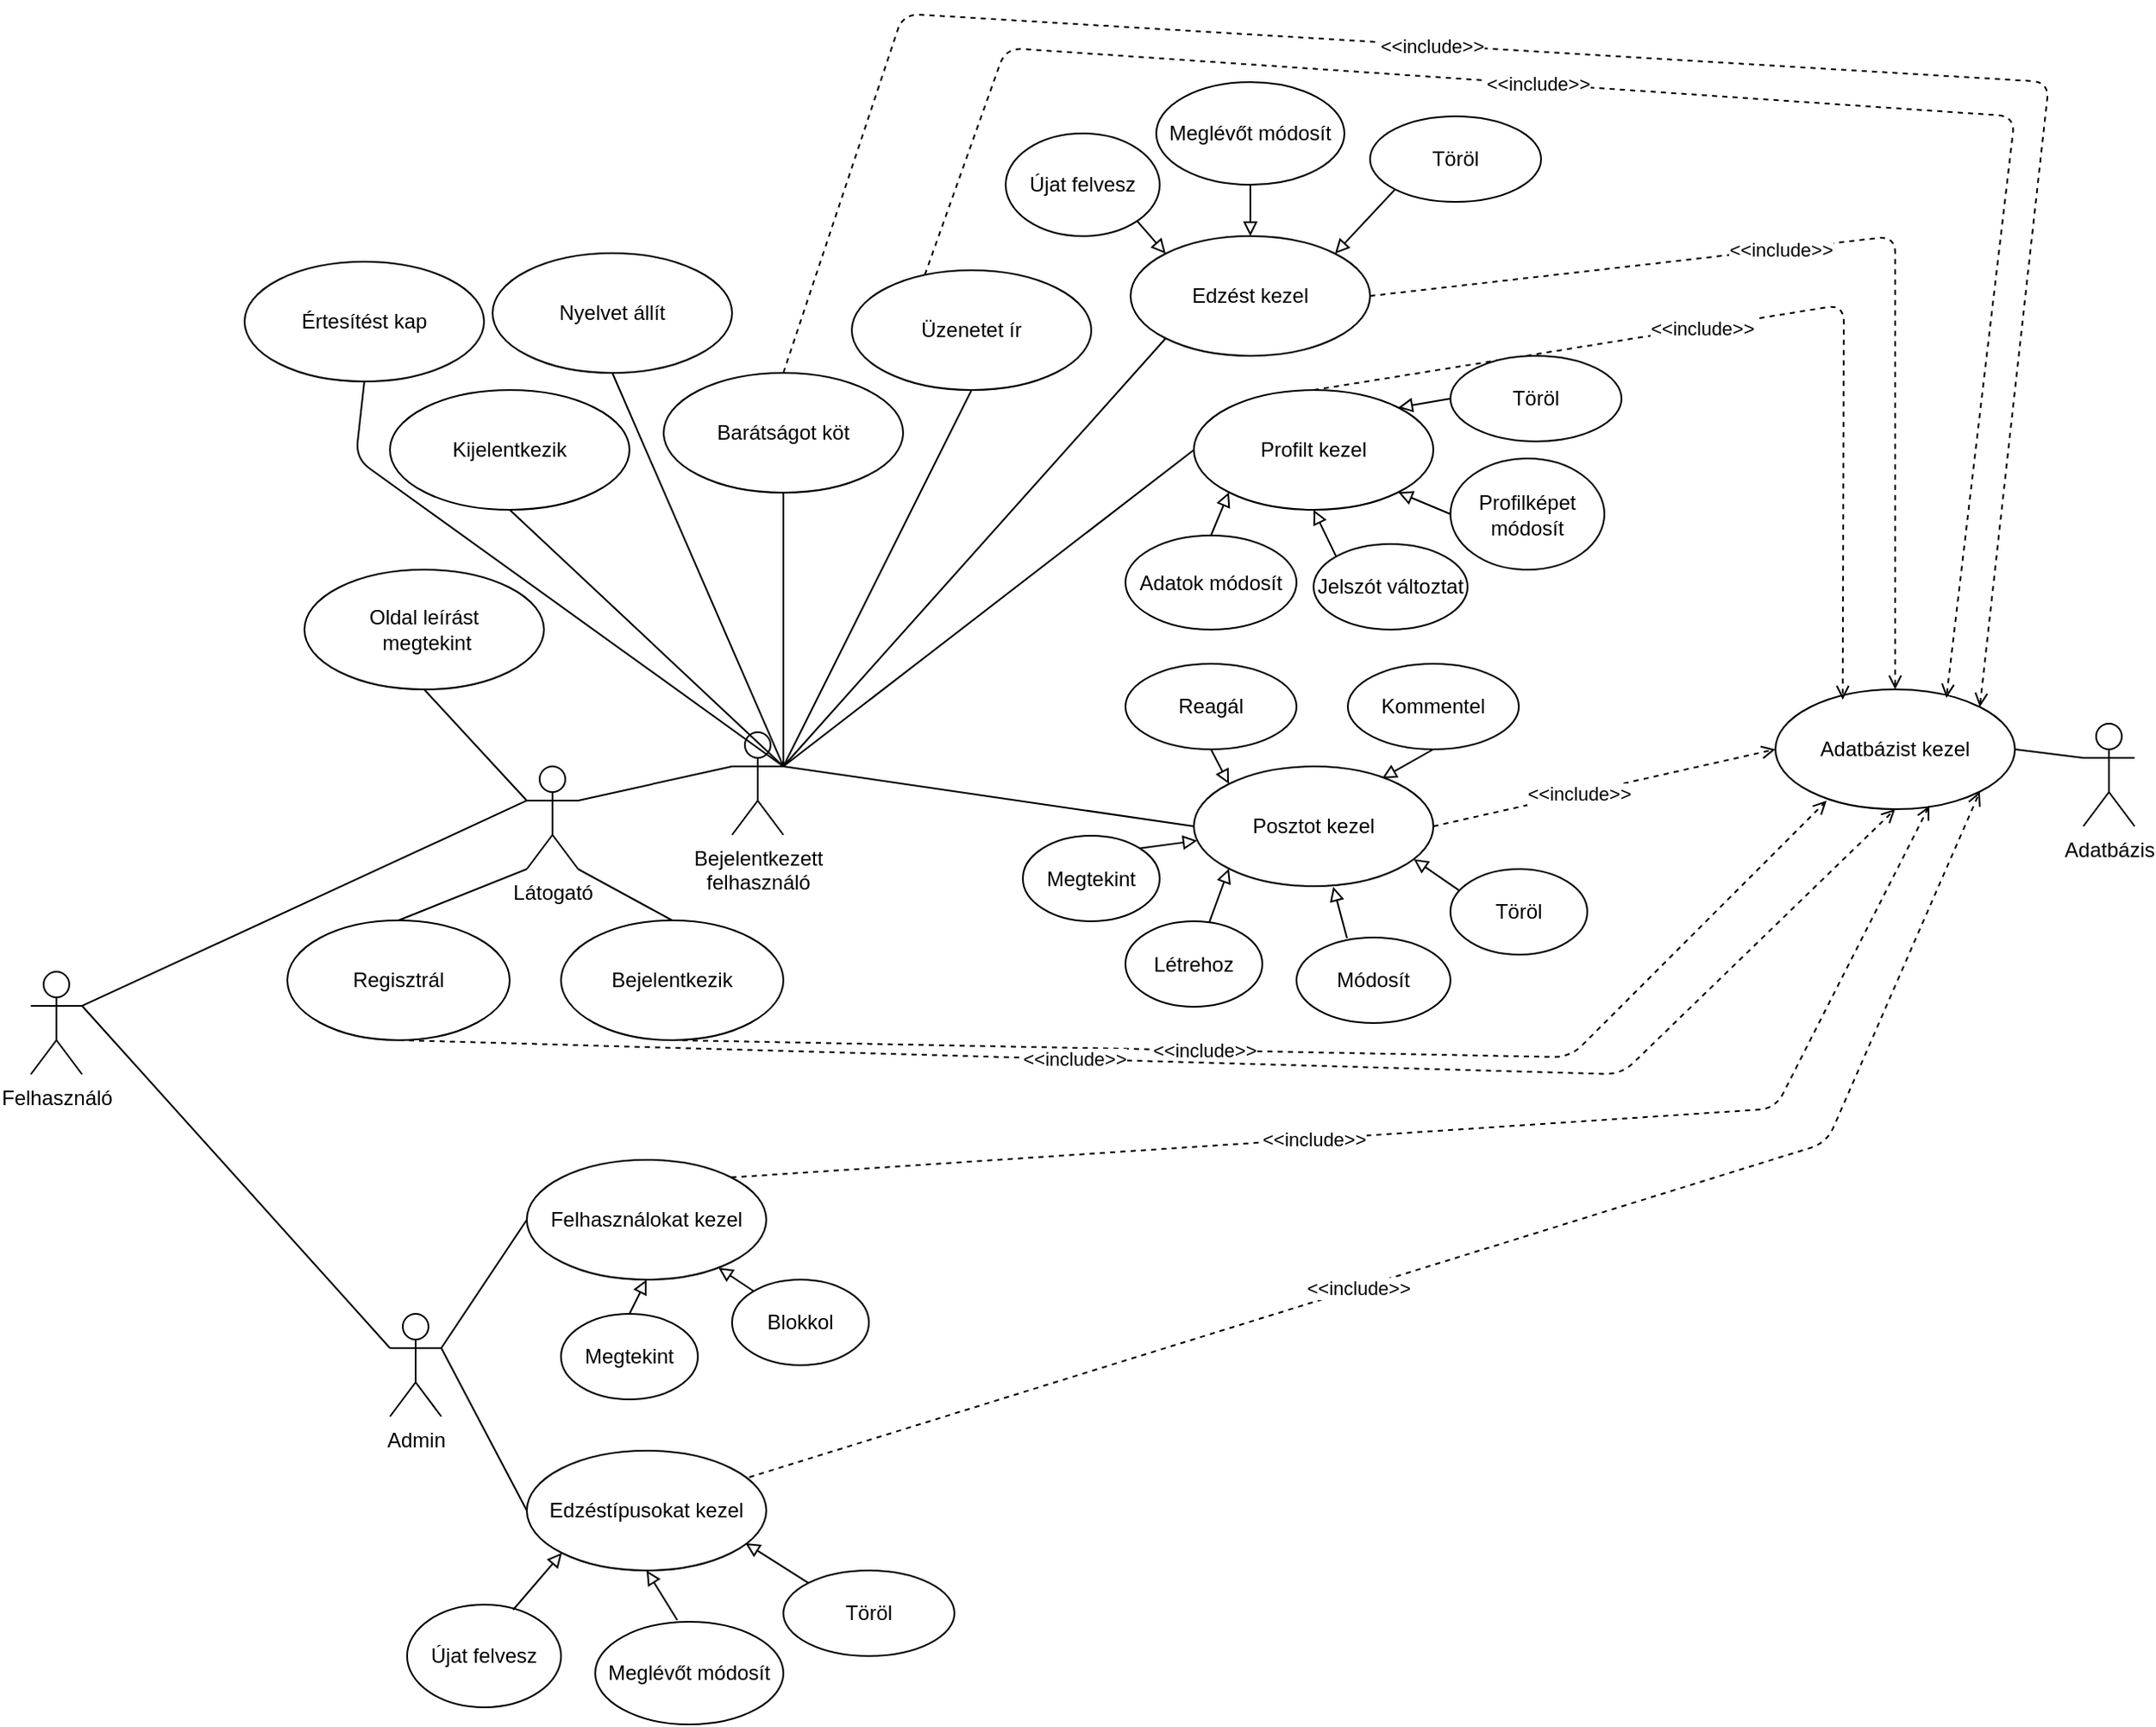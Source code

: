 <mxfile version="14.4.3" type="device"><diagram id="mBDB1I5eE6CLXhFZtIlH" name="1 oldal"><mxGraphModel dx="2387" dy="1875" grid="1" gridSize="10" guides="1" tooltips="1" connect="1" arrows="1" fold="1" page="1" pageScale="1" pageWidth="827" pageHeight="1169" math="0" shadow="0"><root><mxCell id="0"/><mxCell id="1" parent="0"/><mxCell id="7tkrSX4j8DbKuAJ6cOEl-1" value="Felhasználó" style="shape=umlActor;verticalLabelPosition=bottom;verticalAlign=top;html=1;" parent="1" vertex="1"><mxGeometry x="-300" y="380" width="30" height="60" as="geometry"/></mxCell><mxCell id="7tkrSX4j8DbKuAJ6cOEl-2" value="Adatbázis" style="shape=umlActor;verticalLabelPosition=bottom;verticalAlign=top;html=1;" parent="1" vertex="1"><mxGeometry x="900" y="235" width="30" height="60" as="geometry"/></mxCell><mxCell id="7tkrSX4j8DbKuAJ6cOEl-3" value="Adatbázist kezel" style="ellipse;whiteSpace=wrap;html=1;" parent="1" vertex="1"><mxGeometry x="720" y="215" width="140" height="70" as="geometry"/></mxCell><mxCell id="7tkrSX4j8DbKuAJ6cOEl-5" value="" style="endArrow=none;html=1;entryX=0;entryY=0.333;entryDx=0;entryDy=0;entryPerimeter=0;exitX=1;exitY=0.5;exitDx=0;exitDy=0;" parent="1" source="7tkrSX4j8DbKuAJ6cOEl-3" target="7tkrSX4j8DbKuAJ6cOEl-2" edge="1"><mxGeometry width="50" height="50" relative="1" as="geometry"><mxPoint x="640" y="380" as="sourcePoint"/><mxPoint x="690" y="330" as="targetPoint"/></mxGeometry></mxCell><mxCell id="7tkrSX4j8DbKuAJ6cOEl-6" value="Látogató" style="shape=umlActor;verticalLabelPosition=bottom;verticalAlign=top;html=1;" parent="1" vertex="1"><mxGeometry x="-10" y="260" width="30" height="60" as="geometry"/></mxCell><mxCell id="7tkrSX4j8DbKuAJ6cOEl-7" value="" style="endArrow=none;html=1;entryX=0;entryY=0.333;entryDx=0;entryDy=0;entryPerimeter=0;exitX=1;exitY=0.333;exitDx=0;exitDy=0;exitPerimeter=0;" parent="1" source="7tkrSX4j8DbKuAJ6cOEl-1" target="7tkrSX4j8DbKuAJ6cOEl-6" edge="1"><mxGeometry width="50" height="50" relative="1" as="geometry"><mxPoint x="30" y="360" as="sourcePoint"/><mxPoint x="80" y="350" as="targetPoint"/></mxGeometry></mxCell><mxCell id="7tkrSX4j8DbKuAJ6cOEl-8" value="Oldal leírást&lt;br&gt;&amp;nbsp;megtekint" style="ellipse;whiteSpace=wrap;html=1;" parent="1" vertex="1"><mxGeometry x="-140" y="145" width="140" height="70" as="geometry"/></mxCell><mxCell id="7tkrSX4j8DbKuAJ6cOEl-9" value="" style="endArrow=none;html=1;exitX=0.5;exitY=1;exitDx=0;exitDy=0;entryX=0;entryY=0.333;entryDx=0;entryDy=0;entryPerimeter=0;" parent="1" source="7tkrSX4j8DbKuAJ6cOEl-8" target="7tkrSX4j8DbKuAJ6cOEl-6" edge="1"><mxGeometry width="50" height="50" relative="1" as="geometry"><mxPoint x="50" y="270" as="sourcePoint"/><mxPoint x="-40" y="260" as="targetPoint"/></mxGeometry></mxCell><mxCell id="7tkrSX4j8DbKuAJ6cOEl-10" value="Bejelentkezett&lt;br&gt;felhasználó" style="shape=umlActor;verticalLabelPosition=bottom;verticalAlign=top;html=1;" parent="1" vertex="1"><mxGeometry x="110" y="240" width="30" height="60" as="geometry"/></mxCell><mxCell id="7tkrSX4j8DbKuAJ6cOEl-14" value="" style="endArrow=none;html=1;entryX=0;entryY=0.333;entryDx=0;entryDy=0;entryPerimeter=0;exitX=1;exitY=0.333;exitDx=0;exitDy=0;exitPerimeter=0;" parent="1" source="7tkrSX4j8DbKuAJ6cOEl-6" target="7tkrSX4j8DbKuAJ6cOEl-10" edge="1"><mxGeometry width="50" height="50" relative="1" as="geometry"><mxPoint x="50" y="270" as="sourcePoint"/><mxPoint x="120" y="270" as="targetPoint"/></mxGeometry></mxCell><mxCell id="7tkrSX4j8DbKuAJ6cOEl-16" value="Regisztrál" style="ellipse;whiteSpace=wrap;html=1;" parent="1" vertex="1"><mxGeometry x="-150" y="350" width="130" height="70" as="geometry"/></mxCell><mxCell id="7tkrSX4j8DbKuAJ6cOEl-17" value="" style="endArrow=none;html=1;exitX=0.5;exitY=0;exitDx=0;exitDy=0;entryX=0;entryY=1;entryDx=0;entryDy=0;entryPerimeter=0;" parent="1" source="7tkrSX4j8DbKuAJ6cOEl-16" target="7tkrSX4j8DbKuAJ6cOEl-6" edge="1"><mxGeometry width="50" height="50" relative="1" as="geometry"><mxPoint x="30" y="540" as="sourcePoint"/><mxPoint x="90" y="530" as="targetPoint"/></mxGeometry></mxCell><mxCell id="7tkrSX4j8DbKuAJ6cOEl-18" value="Bejelentkezik" style="ellipse;whiteSpace=wrap;html=1;" parent="1" vertex="1"><mxGeometry x="10" y="350" width="130" height="70" as="geometry"/></mxCell><mxCell id="7tkrSX4j8DbKuAJ6cOEl-19" value="" style="endArrow=none;html=1;exitX=0.5;exitY=0;exitDx=0;exitDy=0;entryX=1;entryY=1;entryDx=0;entryDy=0;entryPerimeter=0;" parent="1" source="7tkrSX4j8DbKuAJ6cOEl-18" target="7tkrSX4j8DbKuAJ6cOEl-6" edge="1"><mxGeometry width="50" height="50" relative="1" as="geometry"><mxPoint x="190" y="550" as="sourcePoint"/><mxPoint x="250" y="540" as="targetPoint"/></mxGeometry></mxCell><mxCell id="7tkrSX4j8DbKuAJ6cOEl-20" value="Edzést kezel" style="ellipse;whiteSpace=wrap;html=1;" parent="1" vertex="1"><mxGeometry x="343" y="-50" width="140" height="70" as="geometry"/></mxCell><mxCell id="7tkrSX4j8DbKuAJ6cOEl-21" value="" style="endArrow=none;html=1;exitX=0;exitY=1;exitDx=0;exitDy=0;entryX=1;entryY=0.333;entryDx=0;entryDy=0;entryPerimeter=0;" parent="1" source="7tkrSX4j8DbKuAJ6cOEl-20" target="7tkrSX4j8DbKuAJ6cOEl-10" edge="1"><mxGeometry width="50" height="50" relative="1" as="geometry"><mxPoint x="364" y="560" as="sourcePoint"/><mxPoint x="424" y="550" as="targetPoint"/></mxGeometry></mxCell><mxCell id="7tkrSX4j8DbKuAJ6cOEl-22" value="Felhasználokat kezel" style="ellipse;whiteSpace=wrap;html=1;" parent="1" vertex="1"><mxGeometry x="-10" y="490" width="140" height="70" as="geometry"/></mxCell><mxCell id="7tkrSX4j8DbKuAJ6cOEl-23" value="" style="endArrow=none;html=1;entryX=1;entryY=0.333;entryDx=0;entryDy=0;entryPerimeter=0;exitX=0;exitY=0.5;exitDx=0;exitDy=0;" parent="1" source="7tkrSX4j8DbKuAJ6cOEl-22" target="_BwvCs1HqmCNrGQc0ms8-1" edge="1"><mxGeometry width="50" height="50" relative="1" as="geometry"><mxPoint x="180" y="680" as="sourcePoint"/><mxPoint x="80" y="650" as="targetPoint"/><Array as="points"/></mxGeometry></mxCell><mxCell id="7tkrSX4j8DbKuAJ6cOEl-24" value="Újat felvesz" style="ellipse;whiteSpace=wrap;html=1;" parent="1" vertex="1"><mxGeometry x="270" y="-110" width="90" height="60" as="geometry"/></mxCell><mxCell id="7tkrSX4j8DbKuAJ6cOEl-25" value="" style="endArrow=block;html=1;exitX=1;exitY=1;exitDx=0;exitDy=0;entryX=0;entryY=0;entryDx=0;entryDy=0;endFill=0;" parent="1" source="7tkrSX4j8DbKuAJ6cOEl-24" target="7tkrSX4j8DbKuAJ6cOEl-20" edge="1"><mxGeometry width="50" height="50" relative="1" as="geometry"><mxPoint x="470" y="230" as="sourcePoint"/><mxPoint x="530" y="220" as="targetPoint"/></mxGeometry></mxCell><mxCell id="7tkrSX4j8DbKuAJ6cOEl-26" value="Kijelentkezik" style="ellipse;whiteSpace=wrap;html=1;" parent="1" vertex="1"><mxGeometry x="-90" y="40" width="140" height="70" as="geometry"/></mxCell><mxCell id="7tkrSX4j8DbKuAJ6cOEl-27" value="" style="endArrow=none;html=1;exitX=0.5;exitY=1;exitDx=0;exitDy=0;entryX=1;entryY=0.333;entryDx=0;entryDy=0;entryPerimeter=0;" parent="1" source="7tkrSX4j8DbKuAJ6cOEl-26" target="7tkrSX4j8DbKuAJ6cOEl-10" edge="1"><mxGeometry width="50" height="50" relative="1" as="geometry"><mxPoint x="320" y="330" as="sourcePoint"/><mxPoint x="380" y="320" as="targetPoint"/></mxGeometry></mxCell><mxCell id="7tkrSX4j8DbKuAJ6cOEl-28" value="" style="endArrow=open;html=1;exitX=0.5;exitY=1;exitDx=0;exitDy=0;dashed=1;endFill=0;entryX=0.214;entryY=0.929;entryDx=0;entryDy=0;entryPerimeter=0;" parent="1" source="7tkrSX4j8DbKuAJ6cOEl-18" target="7tkrSX4j8DbKuAJ6cOEl-3" edge="1"><mxGeometry width="50" height="50" relative="1" as="geometry"><mxPoint x="414" y="165" as="sourcePoint"/><mxPoint x="780" y="350" as="targetPoint"/><Array as="points"><mxPoint x="600" y="430"/></Array></mxGeometry></mxCell><mxCell id="7tkrSX4j8DbKuAJ6cOEl-29" value="&amp;lt;&amp;lt;include&amp;gt;&amp;gt;" style="edgeLabel;html=1;align=center;verticalAlign=middle;resizable=0;points=[];" parent="7tkrSX4j8DbKuAJ6cOEl-28" vertex="1" connectable="0"><mxGeometry x="-0.158" relative="1" as="geometry"><mxPoint as="offset"/></mxGeometry></mxCell><mxCell id="7tkrSX4j8DbKuAJ6cOEl-30" value="" style="endArrow=open;html=1;exitX=0.5;exitY=1;exitDx=0;exitDy=0;dashed=1;endFill=0;entryX=0.5;entryY=1;entryDx=0;entryDy=0;" parent="1" source="7tkrSX4j8DbKuAJ6cOEl-16" target="7tkrSX4j8DbKuAJ6cOEl-3" edge="1"><mxGeometry width="50" height="50" relative="1" as="geometry"><mxPoint x="280" y="445" as="sourcePoint"/><mxPoint x="920" y="380" as="targetPoint"/><Array as="points"><mxPoint x="630" y="440"/></Array></mxGeometry></mxCell><mxCell id="7tkrSX4j8DbKuAJ6cOEl-31" value="&amp;lt;&amp;lt;include&amp;gt;&amp;gt;" style="edgeLabel;html=1;align=center;verticalAlign=middle;resizable=0;points=[];" parent="7tkrSX4j8DbKuAJ6cOEl-30" vertex="1" connectable="0"><mxGeometry x="-0.158" relative="1" as="geometry"><mxPoint as="offset"/></mxGeometry></mxCell><mxCell id="7tkrSX4j8DbKuAJ6cOEl-32" value="" style="endArrow=open;html=1;entryX=0.643;entryY=0.971;entryDx=0;entryDy=0;exitX=1;exitY=0;exitDx=0;exitDy=0;dashed=1;endFill=0;entryPerimeter=0;" parent="1" source="7tkrSX4j8DbKuAJ6cOEl-22" target="7tkrSX4j8DbKuAJ6cOEl-3" edge="1"><mxGeometry width="50" height="50" relative="1" as="geometry"><mxPoint x="150" y="580" as="sourcePoint"/><mxPoint x="430.503" y="429.749" as="targetPoint"/><Array as="points"><mxPoint x="720" y="460"/></Array></mxGeometry></mxCell><mxCell id="7tkrSX4j8DbKuAJ6cOEl-33" value="&amp;lt;&amp;lt;include&amp;gt;&amp;gt;" style="edgeLabel;html=1;align=center;verticalAlign=middle;resizable=0;points=[];" parent="7tkrSX4j8DbKuAJ6cOEl-32" vertex="1" connectable="0"><mxGeometry x="-0.158" relative="1" as="geometry"><mxPoint as="offset"/></mxGeometry></mxCell><mxCell id="7tkrSX4j8DbKuAJ6cOEl-34" value="Meglévőt módosít" style="ellipse;whiteSpace=wrap;html=1;" parent="1" vertex="1"><mxGeometry x="358" y="-140" width="110" height="60" as="geometry"/></mxCell><mxCell id="7tkrSX4j8DbKuAJ6cOEl-35" value="" style="endArrow=block;html=1;exitX=0.5;exitY=1;exitDx=0;exitDy=0;entryX=0.5;entryY=0;entryDx=0;entryDy=0;endFill=0;" parent="1" source="7tkrSX4j8DbKuAJ6cOEl-34" target="7tkrSX4j8DbKuAJ6cOEl-20" edge="1"><mxGeometry width="50" height="50" relative="1" as="geometry"><mxPoint x="620" y="220" as="sourcePoint"/><mxPoint x="590.503" y="150.251" as="targetPoint"/></mxGeometry></mxCell><mxCell id="7tkrSX4j8DbKuAJ6cOEl-36" value="Töröl" style="ellipse;whiteSpace=wrap;html=1;" parent="1" vertex="1"><mxGeometry x="483" y="-120" width="100" height="50" as="geometry"/></mxCell><mxCell id="7tkrSX4j8DbKuAJ6cOEl-37" value="" style="endArrow=block;html=1;exitX=0;exitY=1;exitDx=0;exitDy=0;entryX=1;entryY=0;entryDx=0;entryDy=0;endFill=0;" parent="1" source="7tkrSX4j8DbKuAJ6cOEl-36" target="7tkrSX4j8DbKuAJ6cOEl-20" edge="1"><mxGeometry width="50" height="50" relative="1" as="geometry"><mxPoint x="750" y="260" as="sourcePoint"/><mxPoint x="720.503" y="190.251" as="targetPoint"/></mxGeometry></mxCell><mxCell id="7tkrSX4j8DbKuAJ6cOEl-38" value="" style="endArrow=open;html=1;entryX=0.5;entryY=0;entryDx=0;entryDy=0;exitX=1;exitY=0.5;exitDx=0;exitDy=0;dashed=1;endFill=0;" parent="1" source="7tkrSX4j8DbKuAJ6cOEl-20" target="7tkrSX4j8DbKuAJ6cOEl-3" edge="1"><mxGeometry width="50" height="50" relative="1" as="geometry"><mxPoint x="450" y="240" as="sourcePoint"/><mxPoint x="730.503" y="89.749" as="targetPoint"/><Array as="points"><mxPoint x="790" y="-50"/></Array></mxGeometry></mxCell><mxCell id="7tkrSX4j8DbKuAJ6cOEl-39" value="&amp;lt;&amp;lt;include&amp;gt;&amp;gt;" style="edgeLabel;html=1;align=center;verticalAlign=middle;resizable=0;points=[];" parent="7tkrSX4j8DbKuAJ6cOEl-38" vertex="1" connectable="0"><mxGeometry x="-0.158" relative="1" as="geometry"><mxPoint as="offset"/></mxGeometry></mxCell><mxCell id="7tkrSX4j8DbKuAJ6cOEl-41" value="Adatok módosít" style="ellipse;whiteSpace=wrap;html=1;" parent="1" vertex="1"><mxGeometry x="340" y="125" width="100" height="55" as="geometry"/></mxCell><mxCell id="7tkrSX4j8DbKuAJ6cOEl-42" value="" style="endArrow=block;html=1;exitX=0.5;exitY=0;exitDx=0;exitDy=0;endFill=0;entryX=0;entryY=1;entryDx=0;entryDy=0;" parent="1" source="7tkrSX4j8DbKuAJ6cOEl-41" target="7tkrSX4j8DbKuAJ6cOEl-52" edge="1"><mxGeometry width="50" height="50" relative="1" as="geometry"><mxPoint x="500" y="290" as="sourcePoint"/><mxPoint x="390" y="140" as="targetPoint"/></mxGeometry></mxCell><mxCell id="7tkrSX4j8DbKuAJ6cOEl-43" value="Jelszót változtat" style="ellipse;whiteSpace=wrap;html=1;" parent="1" vertex="1"><mxGeometry x="450" y="130" width="90" height="50" as="geometry"/></mxCell><mxCell id="7tkrSX4j8DbKuAJ6cOEl-44" value="" style="endArrow=block;html=1;exitX=0;exitY=0;exitDx=0;exitDy=0;entryX=0.5;entryY=1;entryDx=0;entryDy=0;endFill=0;" parent="1" source="7tkrSX4j8DbKuAJ6cOEl-43" target="7tkrSX4j8DbKuAJ6cOEl-52" edge="1"><mxGeometry width="50" height="50" relative="1" as="geometry"><mxPoint x="650" y="280" as="sourcePoint"/><mxPoint x="620.503" y="210.251" as="targetPoint"/></mxGeometry></mxCell><mxCell id="7tkrSX4j8DbKuAJ6cOEl-45" value="Profilképet módosít" style="ellipse;whiteSpace=wrap;html=1;" parent="1" vertex="1"><mxGeometry x="530" y="80" width="90" height="65" as="geometry"/></mxCell><mxCell id="7tkrSX4j8DbKuAJ6cOEl-46" value="" style="endArrow=block;html=1;exitX=0;exitY=0.5;exitDx=0;exitDy=0;entryX=1;entryY=1;entryDx=0;entryDy=0;endFill=0;" parent="1" source="7tkrSX4j8DbKuAJ6cOEl-45" target="7tkrSX4j8DbKuAJ6cOEl-52" edge="1"><mxGeometry width="50" height="50" relative="1" as="geometry"><mxPoint x="780" y="320" as="sourcePoint"/><mxPoint x="750.503" y="250.251" as="targetPoint"/></mxGeometry></mxCell><mxCell id="7tkrSX4j8DbKuAJ6cOEl-49" value="" style="endArrow=none;html=1;exitX=0;exitY=0.5;exitDx=0;exitDy=0;entryX=1;entryY=0.333;entryDx=0;entryDy=0;entryPerimeter=0;" parent="1" source="7tkrSX4j8DbKuAJ6cOEl-52" target="7tkrSX4j8DbKuAJ6cOEl-10" edge="1"><mxGeometry width="50" height="50" relative="1" as="geometry"><mxPoint x="380" y="95" as="sourcePoint"/><mxPoint x="250" y="270" as="targetPoint"/></mxGeometry></mxCell><mxCell id="7tkrSX4j8DbKuAJ6cOEl-50" value="" style="endArrow=open;html=1;dashed=1;endFill=0;exitX=0.5;exitY=0;exitDx=0;exitDy=0;entryX=0.281;entryY=0.086;entryDx=0;entryDy=0;entryPerimeter=0;" parent="1" source="7tkrSX4j8DbKuAJ6cOEl-52" target="7tkrSX4j8DbKuAJ6cOEl-3" edge="1"><mxGeometry width="50" height="50" relative="1" as="geometry"><mxPoint x="500" y="30" as="sourcePoint"/><mxPoint x="829.497" y="255.251" as="targetPoint"/><Array as="points"><mxPoint x="760" y="-10"/></Array></mxGeometry></mxCell><mxCell id="7tkrSX4j8DbKuAJ6cOEl-51" value="&amp;lt;&amp;lt;include&amp;gt;&amp;gt;" style="edgeLabel;html=1;align=center;verticalAlign=middle;resizable=0;points=[];" parent="7tkrSX4j8DbKuAJ6cOEl-50" vertex="1" connectable="0"><mxGeometry x="-0.158" relative="1" as="geometry"><mxPoint as="offset"/></mxGeometry></mxCell><mxCell id="7tkrSX4j8DbKuAJ6cOEl-52" value="Profilt kezel" style="ellipse;whiteSpace=wrap;html=1;" parent="1" vertex="1"><mxGeometry x="380" y="40" width="140" height="70" as="geometry"/></mxCell><mxCell id="7tkrSX4j8DbKuAJ6cOEl-59" value="Töröl" style="ellipse;whiteSpace=wrap;html=1;" parent="1" vertex="1"><mxGeometry x="530" y="20" width="100" height="50" as="geometry"/></mxCell><mxCell id="7tkrSX4j8DbKuAJ6cOEl-60" value="" style="endArrow=block;html=1;exitX=0;exitY=0.5;exitDx=0;exitDy=0;entryX=1;entryY=0;entryDx=0;entryDy=0;endFill=0;" parent="1" source="7tkrSX4j8DbKuAJ6cOEl-59" target="7tkrSX4j8DbKuAJ6cOEl-52" edge="1"><mxGeometry width="50" height="50" relative="1" as="geometry"><mxPoint x="780" y="410" as="sourcePoint"/><mxPoint x="493.497" y="290.251" as="targetPoint"/></mxGeometry></mxCell><mxCell id="7tkrSX4j8DbKuAJ6cOEl-61" value="Posztot kezel" style="ellipse;whiteSpace=wrap;html=1;" parent="1" vertex="1"><mxGeometry x="380" y="260" width="140" height="70" as="geometry"/></mxCell><mxCell id="7tkrSX4j8DbKuAJ6cOEl-62" value="" style="endArrow=block;html=1;endFill=0;entryX=0;entryY=1;entryDx=0;entryDy=0;" parent="1" source="7tkrSX4j8DbKuAJ6cOEl-63" target="7tkrSX4j8DbKuAJ6cOEl-61" edge="1"><mxGeometry width="50" height="50" relative="1" as="geometry"><mxPoint x="490" y="520" as="sourcePoint"/><mxPoint x="380" y="370" as="targetPoint"/></mxGeometry></mxCell><mxCell id="7tkrSX4j8DbKuAJ6cOEl-63" value="Létrehoz" style="ellipse;whiteSpace=wrap;html=1;" parent="1" vertex="1"><mxGeometry x="340" y="350.51" width="80" height="50" as="geometry"/></mxCell><mxCell id="7tkrSX4j8DbKuAJ6cOEl-64" value="Módosít" style="ellipse;whiteSpace=wrap;html=1;" parent="1" vertex="1"><mxGeometry x="440" y="360" width="90" height="50" as="geometry"/></mxCell><mxCell id="7tkrSX4j8DbKuAJ6cOEl-65" value="" style="endArrow=block;html=1;exitX=0.328;exitY=0.008;exitDx=0;exitDy=0;entryX=0.582;entryY=1.005;entryDx=0;entryDy=0;endFill=0;exitPerimeter=0;entryPerimeter=0;" parent="1" source="7tkrSX4j8DbKuAJ6cOEl-64" target="7tkrSX4j8DbKuAJ6cOEl-61" edge="1"><mxGeometry width="50" height="50" relative="1" as="geometry"><mxPoint x="640" y="510" as="sourcePoint"/><mxPoint x="610.503" y="440.251" as="targetPoint"/></mxGeometry></mxCell><mxCell id="7tkrSX4j8DbKuAJ6cOEl-66" value="" style="endArrow=block;html=1;exitX=0.5;exitY=1;exitDx=0;exitDy=0;entryX=0.786;entryY=0.1;entryDx=0;entryDy=0;endFill=0;entryPerimeter=0;" parent="1" source="7tkrSX4j8DbKuAJ6cOEl-67" target="7tkrSX4j8DbKuAJ6cOEl-61" edge="1"><mxGeometry width="50" height="50" relative="1" as="geometry"><mxPoint x="770" y="550" as="sourcePoint"/><mxPoint x="740.503" y="480.251" as="targetPoint"/></mxGeometry></mxCell><mxCell id="7tkrSX4j8DbKuAJ6cOEl-67" value="Kommentel" style="ellipse;whiteSpace=wrap;html=1;" parent="1" vertex="1"><mxGeometry x="470" y="200" width="100" height="50" as="geometry"/></mxCell><mxCell id="7tkrSX4j8DbKuAJ6cOEl-68" value="Töröl" style="ellipse;whiteSpace=wrap;html=1;" parent="1" vertex="1"><mxGeometry x="530" y="320" width="80" height="50" as="geometry"/></mxCell><mxCell id="7tkrSX4j8DbKuAJ6cOEl-69" value="" style="endArrow=block;html=1;exitX=0.06;exitY=0.246;exitDx=0;exitDy=0;entryX=0.918;entryY=0.774;entryDx=0;entryDy=0;endFill=0;entryPerimeter=0;exitPerimeter=0;" parent="1" source="7tkrSX4j8DbKuAJ6cOEl-68" target="7tkrSX4j8DbKuAJ6cOEl-61" edge="1"><mxGeometry width="50" height="50" relative="1" as="geometry"><mxPoint x="770" y="640" as="sourcePoint"/><mxPoint x="483.497" y="520.251" as="targetPoint"/></mxGeometry></mxCell><mxCell id="7tkrSX4j8DbKuAJ6cOEl-70" value="" style="endArrow=block;html=1;exitX=0.5;exitY=1;exitDx=0;exitDy=0;entryX=0;entryY=0;entryDx=0;entryDy=0;endFill=0;" parent="1" source="7tkrSX4j8DbKuAJ6cOEl-71" target="7tkrSX4j8DbKuAJ6cOEl-61" edge="1"><mxGeometry width="50" height="50" relative="1" as="geometry"><mxPoint x="810.25" y="605" as="sourcePoint"/><mxPoint x="529.747" y="404.749" as="targetPoint"/></mxGeometry></mxCell><mxCell id="7tkrSX4j8DbKuAJ6cOEl-71" value="Reagál" style="ellipse;whiteSpace=wrap;html=1;" parent="1" vertex="1"><mxGeometry x="340" y="200" width="100" height="50" as="geometry"/></mxCell><mxCell id="7tkrSX4j8DbKuAJ6cOEl-72" value="" style="endArrow=none;html=1;exitX=0;exitY=0.5;exitDx=0;exitDy=0;entryX=1;entryY=0.333;entryDx=0;entryDy=0;entryPerimeter=0;" parent="1" source="7tkrSX4j8DbKuAJ6cOEl-61" target="7tkrSX4j8DbKuAJ6cOEl-10" edge="1"><mxGeometry width="50" height="50" relative="1" as="geometry"><mxPoint x="390" y="85" as="sourcePoint"/><mxPoint x="250" y="270" as="targetPoint"/></mxGeometry></mxCell><mxCell id="7tkrSX4j8DbKuAJ6cOEl-73" value="" style="endArrow=open;html=1;entryX=0;entryY=0.5;entryDx=0;entryDy=0;exitX=1;exitY=0.5;exitDx=0;exitDy=0;dashed=1;endFill=0;" parent="1" source="7tkrSX4j8DbKuAJ6cOEl-61" target="7tkrSX4j8DbKuAJ6cOEl-3" edge="1"><mxGeometry width="50" height="50" relative="1" as="geometry"><mxPoint x="460" y="470" as="sourcePoint"/><mxPoint x="740.503" y="319.749" as="targetPoint"/></mxGeometry></mxCell><mxCell id="7tkrSX4j8DbKuAJ6cOEl-74" value="&amp;lt;&amp;lt;include&amp;gt;&amp;gt;" style="edgeLabel;html=1;align=center;verticalAlign=middle;resizable=0;points=[];" parent="7tkrSX4j8DbKuAJ6cOEl-73" vertex="1" connectable="0"><mxGeometry x="-0.158" relative="1" as="geometry"><mxPoint as="offset"/></mxGeometry></mxCell><mxCell id="7tkrSX4j8DbKuAJ6cOEl-75" value="Nyelvet állít" style="ellipse;whiteSpace=wrap;html=1;" parent="1" vertex="1"><mxGeometry x="-30" y="-40" width="140" height="70" as="geometry"/></mxCell><mxCell id="7tkrSX4j8DbKuAJ6cOEl-76" value="" style="endArrow=none;html=1;exitX=0.5;exitY=1;exitDx=0;exitDy=0;entryX=1;entryY=0.333;entryDx=0;entryDy=0;entryPerimeter=0;" parent="1" source="7tkrSX4j8DbKuAJ6cOEl-75" target="7tkrSX4j8DbKuAJ6cOEl-10" edge="1"><mxGeometry width="50" height="50" relative="1" as="geometry"><mxPoint x="460" y="320" as="sourcePoint"/><mxPoint x="380" y="250" as="targetPoint"/></mxGeometry></mxCell><mxCell id="7tkrSX4j8DbKuAJ6cOEl-77" value="Barátságot köt" style="ellipse;whiteSpace=wrap;html=1;" parent="1" vertex="1"><mxGeometry x="70" y="30" width="140" height="70" as="geometry"/></mxCell><mxCell id="7tkrSX4j8DbKuAJ6cOEl-78" value="" style="endArrow=none;html=1;entryX=1;entryY=0.333;entryDx=0;entryDy=0;entryPerimeter=0;exitX=0.5;exitY=1;exitDx=0;exitDy=0;" parent="1" source="7tkrSX4j8DbKuAJ6cOEl-77" target="7tkrSX4j8DbKuAJ6cOEl-10" edge="1"><mxGeometry width="50" height="50" relative="1" as="geometry"><mxPoint x="140" y="110" as="sourcePoint"/><mxPoint x="200" y="420" as="targetPoint"/></mxGeometry></mxCell><mxCell id="7tkrSX4j8DbKuAJ6cOEl-79" value="" style="endArrow=block;html=1;exitX=1;exitY=0;exitDx=0;exitDy=0;endFill=0;" parent="1" source="7tkrSX4j8DbKuAJ6cOEl-80" target="7tkrSX4j8DbKuAJ6cOEl-61" edge="1"><mxGeometry width="50" height="50" relative="1" as="geometry"><mxPoint x="430" y="460.51" as="sourcePoint"/><mxPoint x="339.995" y="260.002" as="targetPoint"/></mxGeometry></mxCell><mxCell id="7tkrSX4j8DbKuAJ6cOEl-80" value="Megtekint" style="ellipse;whiteSpace=wrap;html=1;" parent="1" vertex="1"><mxGeometry x="280" y="300.51" width="80" height="50" as="geometry"/></mxCell><mxCell id="7tkrSX4j8DbKuAJ6cOEl-81" value="Üzenetet ír" style="ellipse;whiteSpace=wrap;html=1;" parent="1" vertex="1"><mxGeometry x="180" y="-30" width="140" height="70" as="geometry"/></mxCell><mxCell id="7tkrSX4j8DbKuAJ6cOEl-82" value="" style="endArrow=none;html=1;entryX=1;entryY=0.333;entryDx=0;entryDy=0;entryPerimeter=0;exitX=0.5;exitY=1;exitDx=0;exitDy=0;" parent="1" source="7tkrSX4j8DbKuAJ6cOEl-81" target="7tkrSX4j8DbKuAJ6cOEl-10" edge="1"><mxGeometry width="50" height="50" relative="1" as="geometry"><mxPoint x="210" y="30" as="sourcePoint"/><mxPoint x="280" y="260" as="targetPoint"/><Array as="points"/></mxGeometry></mxCell><mxCell id="7tkrSX4j8DbKuAJ6cOEl-83" value="" style="endArrow=open;html=1;entryX=0.714;entryY=0.071;entryDx=0;entryDy=0;dashed=1;endFill=0;exitX=0.305;exitY=0.038;exitDx=0;exitDy=0;entryPerimeter=0;exitPerimeter=0;" parent="1" source="7tkrSX4j8DbKuAJ6cOEl-81" target="7tkrSX4j8DbKuAJ6cOEl-3" edge="1"><mxGeometry width="50" height="50" relative="1" as="geometry"><mxPoint x="570" y="570" as="sourcePoint"/><mxPoint x="820.503" y="429.999" as="targetPoint"/><Array as="points"><mxPoint x="270" y="-160"/><mxPoint x="860" y="-120"/></Array></mxGeometry></mxCell><mxCell id="7tkrSX4j8DbKuAJ6cOEl-84" value="&amp;lt;&amp;lt;include&amp;gt;&amp;gt;" style="edgeLabel;html=1;align=center;verticalAlign=middle;resizable=0;points=[];" parent="7tkrSX4j8DbKuAJ6cOEl-83" vertex="1" connectable="0"><mxGeometry x="-0.158" relative="1" as="geometry"><mxPoint as="offset"/></mxGeometry></mxCell><mxCell id="7tkrSX4j8DbKuAJ6cOEl-87" value="" style="endArrow=open;html=1;dashed=1;endFill=0;exitX=0.5;exitY=0;exitDx=0;exitDy=0;entryX=1;entryY=0;entryDx=0;entryDy=0;" parent="1" source="7tkrSX4j8DbKuAJ6cOEl-77" target="7tkrSX4j8DbKuAJ6cOEl-3" edge="1"><mxGeometry width="50" height="50" relative="1" as="geometry"><mxPoint x="270" y="90" as="sourcePoint"/><mxPoint x="930" y="170" as="targetPoint"/><Array as="points"><mxPoint x="210" y="-180"/><mxPoint x="880" y="-140"/></Array></mxGeometry></mxCell><mxCell id="7tkrSX4j8DbKuAJ6cOEl-88" value="&amp;lt;&amp;lt;include&amp;gt;&amp;gt;" style="edgeLabel;html=1;align=center;verticalAlign=middle;resizable=0;points=[];" parent="7tkrSX4j8DbKuAJ6cOEl-87" vertex="1" connectable="0"><mxGeometry x="-0.158" relative="1" as="geometry"><mxPoint as="offset"/></mxGeometry></mxCell><mxCell id="_BwvCs1HqmCNrGQc0ms8-1" value="Admin" style="shape=umlActor;verticalLabelPosition=bottom;verticalAlign=top;html=1;outlineConnect=0;" parent="1" vertex="1"><mxGeometry x="-90" y="580" width="30" height="60" as="geometry"/></mxCell><mxCell id="_BwvCs1HqmCNrGQc0ms8-3" value="" style="endArrow=none;html=1;entryX=0;entryY=0.333;entryDx=0;entryDy=0;entryPerimeter=0;exitX=1;exitY=0.333;exitDx=0;exitDy=0;exitPerimeter=0;" parent="1" source="7tkrSX4j8DbKuAJ6cOEl-1" target="_BwvCs1HqmCNrGQc0ms8-1" edge="1"><mxGeometry width="50" height="50" relative="1" as="geometry"><mxPoint x="-260.0" y="410" as="sourcePoint"/><mxPoint y="290" as="targetPoint"/></mxGeometry></mxCell><mxCell id="_BwvCs1HqmCNrGQc0ms8-6" value="" style="endArrow=block;html=1;endFill=0;" parent="1" source="_BwvCs1HqmCNrGQc0ms8-7" target="7tkrSX4j8DbKuAJ6cOEl-22" edge="1"><mxGeometry width="50" height="50" relative="1" as="geometry"><mxPoint x="260" y="750.46" as="sourcePoint"/><mxPoint x="170.081" y="549.996" as="targetPoint"/></mxGeometry></mxCell><mxCell id="_BwvCs1HqmCNrGQc0ms8-7" value="Blokkol" style="ellipse;whiteSpace=wrap;html=1;" parent="1" vertex="1"><mxGeometry x="110" y="560" width="80" height="50" as="geometry"/></mxCell><mxCell id="_BwvCs1HqmCNrGQc0ms8-8" value="" style="endArrow=block;html=1;endFill=0;entryX=0.5;entryY=1;entryDx=0;entryDy=0;exitX=0.5;exitY=0;exitDx=0;exitDy=0;" parent="1" source="_BwvCs1HqmCNrGQc0ms8-9" target="7tkrSX4j8DbKuAJ6cOEl-22" edge="1"><mxGeometry width="50" height="50" relative="1" as="geometry"><mxPoint x="250" y="630" as="sourcePoint"/><mxPoint x="129.999" y="582.418" as="targetPoint"/><Array as="points"/></mxGeometry></mxCell><mxCell id="_BwvCs1HqmCNrGQc0ms8-9" value="Megtekint" style="ellipse;whiteSpace=wrap;html=1;" parent="1" vertex="1"><mxGeometry x="10.0" y="580" width="80" height="50" as="geometry"/></mxCell><mxCell id="_BwvCs1HqmCNrGQc0ms8-11" value="Edzéstípusokat kezel" style="ellipse;whiteSpace=wrap;html=1;" parent="1" vertex="1"><mxGeometry x="-10" y="660" width="140" height="70" as="geometry"/></mxCell><mxCell id="_BwvCs1HqmCNrGQc0ms8-13" value="" style="endArrow=none;html=1;entryX=1;entryY=0.333;entryDx=0;entryDy=0;entryPerimeter=0;exitX=0;exitY=0.5;exitDx=0;exitDy=0;" parent="1" source="_BwvCs1HqmCNrGQc0ms8-11" target="_BwvCs1HqmCNrGQc0ms8-1" edge="1"><mxGeometry width="50" height="50" relative="1" as="geometry"><mxPoint y="535" as="sourcePoint"/><mxPoint x="-50" y="610" as="targetPoint"/><Array as="points"/></mxGeometry></mxCell><mxCell id="_BwvCs1HqmCNrGQc0ms8-14" value="" style="endArrow=open;html=1;exitX=1;exitY=0;exitDx=0;exitDy=0;dashed=1;endFill=0;entryX=1;entryY=1;entryDx=0;entryDy=0;" parent="1" target="7tkrSX4j8DbKuAJ6cOEl-3" edge="1"><mxGeometry width="50" height="50" relative="1" as="geometry"><mxPoint x="119.997" y="675.501" as="sourcePoint"/><mxPoint x="850" y="390" as="targetPoint"/><Array as="points"><mxPoint x="750" y="480"/></Array></mxGeometry></mxCell><mxCell id="_BwvCs1HqmCNrGQc0ms8-15" value="&amp;lt;&amp;lt;include&amp;gt;&amp;gt;" style="edgeLabel;html=1;align=center;verticalAlign=middle;resizable=0;points=[];" parent="_BwvCs1HqmCNrGQc0ms8-14" vertex="1" connectable="0"><mxGeometry x="-0.158" relative="1" as="geometry"><mxPoint as="offset"/></mxGeometry></mxCell><mxCell id="_BwvCs1HqmCNrGQc0ms8-16" value="Újat felvesz" style="ellipse;whiteSpace=wrap;html=1;" parent="1" vertex="1"><mxGeometry x="-80" y="750" width="90" height="60" as="geometry"/></mxCell><mxCell id="_BwvCs1HqmCNrGQc0ms8-17" value="" style="endArrow=block;html=1;exitX=0.689;exitY=0.05;exitDx=0;exitDy=0;entryX=0;entryY=1;entryDx=0;entryDy=0;endFill=0;exitPerimeter=0;" parent="1" source="_BwvCs1HqmCNrGQc0ms8-16" target="_BwvCs1HqmCNrGQc0ms8-11" edge="1"><mxGeometry width="50" height="50" relative="1" as="geometry"><mxPoint x="140" y="1140" as="sourcePoint"/><mxPoint x="33.503" y="870.251" as="targetPoint"/></mxGeometry></mxCell><mxCell id="_BwvCs1HqmCNrGQc0ms8-18" value="Meglévőt módosít" style="ellipse;whiteSpace=wrap;html=1;" parent="1" vertex="1"><mxGeometry x="30" y="760" width="110" height="60" as="geometry"/></mxCell><mxCell id="_BwvCs1HqmCNrGQc0ms8-19" value="" style="endArrow=block;html=1;exitX=0.436;exitY=-0.017;exitDx=0;exitDy=0;entryX=0.5;entryY=1;entryDx=0;entryDy=0;endFill=0;exitPerimeter=0;" parent="1" source="_BwvCs1HqmCNrGQc0ms8-18" target="_BwvCs1HqmCNrGQc0ms8-11" edge="1"><mxGeometry width="50" height="50" relative="1" as="geometry"><mxPoint x="290" y="1130" as="sourcePoint"/><mxPoint x="83" y="860" as="targetPoint"/></mxGeometry></mxCell><mxCell id="_BwvCs1HqmCNrGQc0ms8-20" value="Töröl" style="ellipse;whiteSpace=wrap;html=1;" parent="1" vertex="1"><mxGeometry x="140" y="730" width="100" height="50" as="geometry"/></mxCell><mxCell id="_BwvCs1HqmCNrGQc0ms8-22" value="" style="endArrow=block;html=1;exitX=0;exitY=0;exitDx=0;exitDy=0;entryX=0.913;entryY=0.771;entryDx=0;entryDy=0;endFill=0;entryPerimeter=0;" parent="1" source="_BwvCs1HqmCNrGQc0ms8-20" target="_BwvCs1HqmCNrGQc0ms8-11" edge="1"><mxGeometry width="50" height="50" relative="1" as="geometry"><mxPoint x="87.96" y="768.98" as="sourcePoint"/><mxPoint x="70" y="740" as="targetPoint"/></mxGeometry></mxCell><mxCell id="LAdDqXlHDqeumqMlzUIm-1" value="Értesítést kap" style="ellipse;whiteSpace=wrap;html=1;" vertex="1" parent="1"><mxGeometry x="-175" y="-35" width="140" height="70" as="geometry"/></mxCell><mxCell id="LAdDqXlHDqeumqMlzUIm-2" value="" style="endArrow=none;html=1;exitX=0.5;exitY=1;exitDx=0;exitDy=0;entryX=1;entryY=0.333;entryDx=0;entryDy=0;entryPerimeter=0;" edge="1" parent="1" source="LAdDqXlHDqeumqMlzUIm-1" target="7tkrSX4j8DbKuAJ6cOEl-10"><mxGeometry width="50" height="50" relative="1" as="geometry"><mxPoint x="235" y="255" as="sourcePoint"/><mxPoint x="55" y="185" as="targetPoint"/><Array as="points"><mxPoint x="-110" y="80"/></Array></mxGeometry></mxCell></root></mxGraphModel></diagram></mxfile>